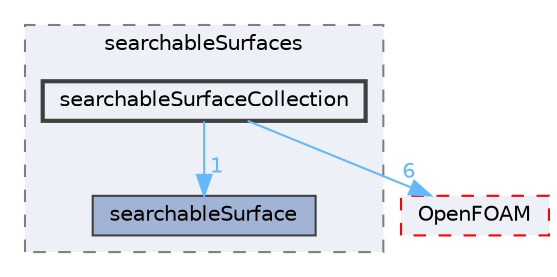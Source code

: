 digraph "src/meshTools/searchableSurfaces/searchableSurfaceCollection"
{
 // LATEX_PDF_SIZE
  bgcolor="transparent";
  edge [fontname=Helvetica,fontsize=10,labelfontname=Helvetica,labelfontsize=10];
  node [fontname=Helvetica,fontsize=10,shape=box,height=0.2,width=0.4];
  compound=true
  subgraph clusterdir_fdba7555f757b9c8126275cbaccc3a14 {
    graph [ bgcolor="#edf0f7", pencolor="grey50", label="searchableSurfaces", fontname=Helvetica,fontsize=10 style="filled,dashed", URL="dir_fdba7555f757b9c8126275cbaccc3a14.html",tooltip=""]
  dir_2c0c1e46bbc9d953f93a672220dabf55 [label="searchableSurface", fillcolor="#a2b4d6", color="grey25", style="filled", URL="dir_2c0c1e46bbc9d953f93a672220dabf55.html",tooltip=""];
  dir_d821aa219549a650992f35c436d46f0f [label="searchableSurfaceCollection", fillcolor="#edf0f7", color="grey25", style="filled,bold", URL="dir_d821aa219549a650992f35c436d46f0f.html",tooltip=""];
  }
  dir_c5473ff19b20e6ec4dfe5c310b3778a8 [label="OpenFOAM", fillcolor="#edf0f7", color="red", style="filled,dashed", URL="dir_c5473ff19b20e6ec4dfe5c310b3778a8.html",tooltip=""];
  dir_d821aa219549a650992f35c436d46f0f->dir_2c0c1e46bbc9d953f93a672220dabf55 [headlabel="1", labeldistance=1.5 headhref="dir_003457_003456.html" href="dir_003457_003456.html" color="steelblue1" fontcolor="steelblue1"];
  dir_d821aa219549a650992f35c436d46f0f->dir_c5473ff19b20e6ec4dfe5c310b3778a8 [headlabel="6", labeldistance=1.5 headhref="dir_003457_002695.html" href="dir_003457_002695.html" color="steelblue1" fontcolor="steelblue1"];
}
